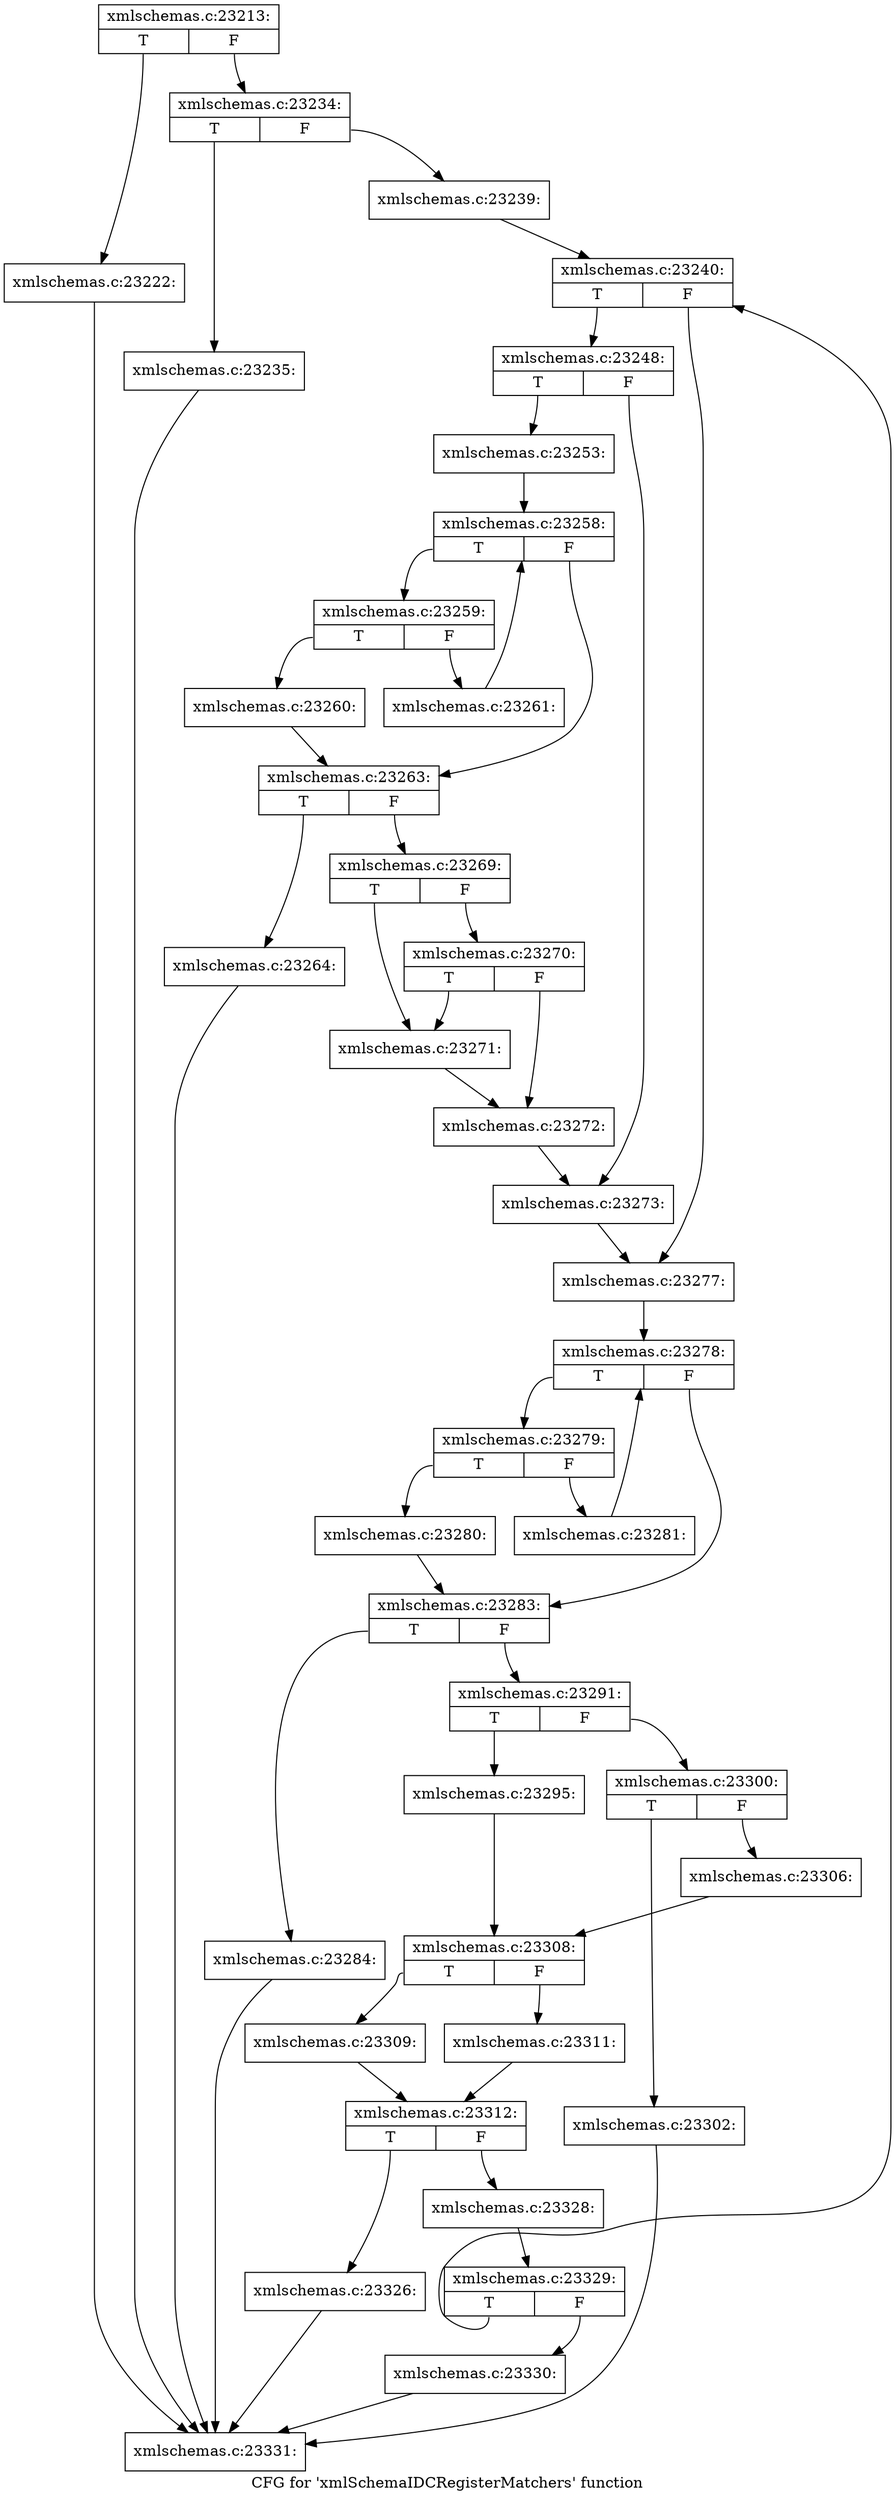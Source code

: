 digraph "CFG for 'xmlSchemaIDCRegisterMatchers' function" {
	label="CFG for 'xmlSchemaIDCRegisterMatchers' function";

	Node0x55d0267b5340 [shape=record,label="{xmlschemas.c:23213:|{<s0>T|<s1>F}}"];
	Node0x55d0267b5340:s0 -> Node0x55d026018a70;
	Node0x55d0267b5340:s1 -> Node0x55d026018ac0;
	Node0x55d026018a70 [shape=record,label="{xmlschemas.c:23222:}"];
	Node0x55d026018a70 -> Node0x55d0267b5390;
	Node0x55d026018ac0 [shape=record,label="{xmlschemas.c:23234:|{<s0>T|<s1>F}}"];
	Node0x55d026018ac0:s0 -> Node0x55d026018f50;
	Node0x55d026018ac0:s1 -> Node0x55d026018fa0;
	Node0x55d026018f50 [shape=record,label="{xmlschemas.c:23235:}"];
	Node0x55d026018f50 -> Node0x55d0267b5390;
	Node0x55d026018fa0 [shape=record,label="{xmlschemas.c:23239:}"];
	Node0x55d026018fa0 -> Node0x55d0267c64c0;
	Node0x55d0267c64c0 [shape=record,label="{xmlschemas.c:23240:|{<s0>T|<s1>F}}"];
	Node0x55d0267c64c0:s0 -> Node0x55d0267c67f0;
	Node0x55d0267c64c0:s1 -> Node0x55d0267c6840;
	Node0x55d0267c67f0 [shape=record,label="{xmlschemas.c:23248:|{<s0>T|<s1>F}}"];
	Node0x55d0267c67f0:s0 -> Node0x55d0267c7030;
	Node0x55d0267c67f0:s1 -> Node0x55d0267c7080;
	Node0x55d0267c7030 [shape=record,label="{xmlschemas.c:23253:}"];
	Node0x55d0267c7030 -> Node0x55d0267c7980;
	Node0x55d0267c7980 [shape=record,label="{xmlschemas.c:23258:|{<s0>T|<s1>F}}"];
	Node0x55d0267c7980:s0 -> Node0x55d0267c7d80;
	Node0x55d0267c7980:s1 -> Node0x55d0267c7ba0;
	Node0x55d0267c7d80 [shape=record,label="{xmlschemas.c:23259:|{<s0>T|<s1>F}}"];
	Node0x55d0267c7d80:s0 -> Node0x55d0267c7f30;
	Node0x55d0267c7d80:s1 -> Node0x55d0267c7f80;
	Node0x55d0267c7f30 [shape=record,label="{xmlschemas.c:23260:}"];
	Node0x55d0267c7f30 -> Node0x55d0267c7ba0;
	Node0x55d0267c7f80 [shape=record,label="{xmlschemas.c:23261:}"];
	Node0x55d0267c7f80 -> Node0x55d0267c7980;
	Node0x55d0267c7ba0 [shape=record,label="{xmlschemas.c:23263:|{<s0>T|<s1>F}}"];
	Node0x55d0267c7ba0:s0 -> Node0x55d0267c8710;
	Node0x55d0267c7ba0:s1 -> Node0x55d0267c8760;
	Node0x55d0267c8710 [shape=record,label="{xmlschemas.c:23264:}"];
	Node0x55d0267c8710 -> Node0x55d0267b5390;
	Node0x55d0267c8760 [shape=record,label="{xmlschemas.c:23269:|{<s0>T|<s1>F}}"];
	Node0x55d0267c8760:s0 -> Node0x55d0267c9070;
	Node0x55d0267c8760:s1 -> Node0x55d0267c9110;
	Node0x55d0267c9110 [shape=record,label="{xmlschemas.c:23270:|{<s0>T|<s1>F}}"];
	Node0x55d0267c9110:s0 -> Node0x55d0267c9070;
	Node0x55d0267c9110:s1 -> Node0x55d0267c90c0;
	Node0x55d0267c9070 [shape=record,label="{xmlschemas.c:23271:}"];
	Node0x55d0267c9070 -> Node0x55d0267c90c0;
	Node0x55d0267c90c0 [shape=record,label="{xmlschemas.c:23272:}"];
	Node0x55d0267c90c0 -> Node0x55d0267c7080;
	Node0x55d0267c7080 [shape=record,label="{xmlschemas.c:23273:}"];
	Node0x55d0267c7080 -> Node0x55d0267c6840;
	Node0x55d0267c6840 [shape=record,label="{xmlschemas.c:23277:}"];
	Node0x55d0267c6840 -> Node0x55d0267ca2f0;
	Node0x55d0267ca2f0 [shape=record,label="{xmlschemas.c:23278:|{<s0>T|<s1>F}}"];
	Node0x55d0267ca2f0:s0 -> Node0x55d0267ca6f0;
	Node0x55d0267ca2f0:s1 -> Node0x55d0267ca510;
	Node0x55d0267ca6f0 [shape=record,label="{xmlschemas.c:23279:|{<s0>T|<s1>F}}"];
	Node0x55d0267ca6f0:s0 -> Node0x55d0267ca8a0;
	Node0x55d0267ca6f0:s1 -> Node0x55d0267ca8f0;
	Node0x55d0267ca8a0 [shape=record,label="{xmlschemas.c:23280:}"];
	Node0x55d0267ca8a0 -> Node0x55d0267ca510;
	Node0x55d0267ca8f0 [shape=record,label="{xmlschemas.c:23281:}"];
	Node0x55d0267ca8f0 -> Node0x55d0267ca2f0;
	Node0x55d0267ca510 [shape=record,label="{xmlschemas.c:23283:|{<s0>T|<s1>F}}"];
	Node0x55d0267ca510:s0 -> Node0x55d0267cb080;
	Node0x55d0267ca510:s1 -> Node0x55d0267cb0d0;
	Node0x55d0267cb080 [shape=record,label="{xmlschemas.c:23284:}"];
	Node0x55d0267cb080 -> Node0x55d0267b5390;
	Node0x55d0267cb0d0 [shape=record,label="{xmlschemas.c:23291:|{<s0>T|<s1>F}}"];
	Node0x55d0267cb0d0:s0 -> Node0x55d0267cb810;
	Node0x55d0267cb0d0:s1 -> Node0x55d0267cb8b0;
	Node0x55d0267cb810 [shape=record,label="{xmlschemas.c:23295:}"];
	Node0x55d0267cb810 -> Node0x55d0267cb860;
	Node0x55d0267cb8b0 [shape=record,label="{xmlschemas.c:23300:|{<s0>T|<s1>F}}"];
	Node0x55d0267cb8b0:s0 -> Node0x55d0267cc9e0;
	Node0x55d0267cb8b0:s1 -> Node0x55d0267cca30;
	Node0x55d0267cc9e0 [shape=record,label="{xmlschemas.c:23302:}"];
	Node0x55d0267cc9e0 -> Node0x55d0267b5390;
	Node0x55d0267cca30 [shape=record,label="{xmlschemas.c:23306:}"];
	Node0x55d0267cca30 -> Node0x55d0267cb860;
	Node0x55d0267cb860 [shape=record,label="{xmlschemas.c:23308:|{<s0>T|<s1>F}}"];
	Node0x55d0267cb860:s0 -> Node0x55d0267cd6b0;
	Node0x55d0267cb860:s1 -> Node0x55d0267cd750;
	Node0x55d0267cd6b0 [shape=record,label="{xmlschemas.c:23309:}"];
	Node0x55d0267cd6b0 -> Node0x55d0267cd700;
	Node0x55d0267cd750 [shape=record,label="{xmlschemas.c:23311:}"];
	Node0x55d0267cd750 -> Node0x55d0267cd700;
	Node0x55d0267cd700 [shape=record,label="{xmlschemas.c:23312:|{<s0>T|<s1>F}}"];
	Node0x55d0267cd700:s0 -> Node0x55d0267cf0c0;
	Node0x55d0267cd700:s1 -> Node0x55d0267cf110;
	Node0x55d0267cf0c0 [shape=record,label="{xmlschemas.c:23326:}"];
	Node0x55d0267cf0c0 -> Node0x55d0267b5390;
	Node0x55d0267cf110 [shape=record,label="{xmlschemas.c:23328:}"];
	Node0x55d0267cf110 -> Node0x55d0267c6470;
	Node0x55d0267c6470 [shape=record,label="{xmlschemas.c:23329:|{<s0>T|<s1>F}}"];
	Node0x55d0267c6470:s0 -> Node0x55d0267c64c0;
	Node0x55d0267c6470:s1 -> Node0x55d0267c6420;
	Node0x55d0267c6420 [shape=record,label="{xmlschemas.c:23330:}"];
	Node0x55d0267c6420 -> Node0x55d0267b5390;
	Node0x55d0267b5390 [shape=record,label="{xmlschemas.c:23331:}"];
}

